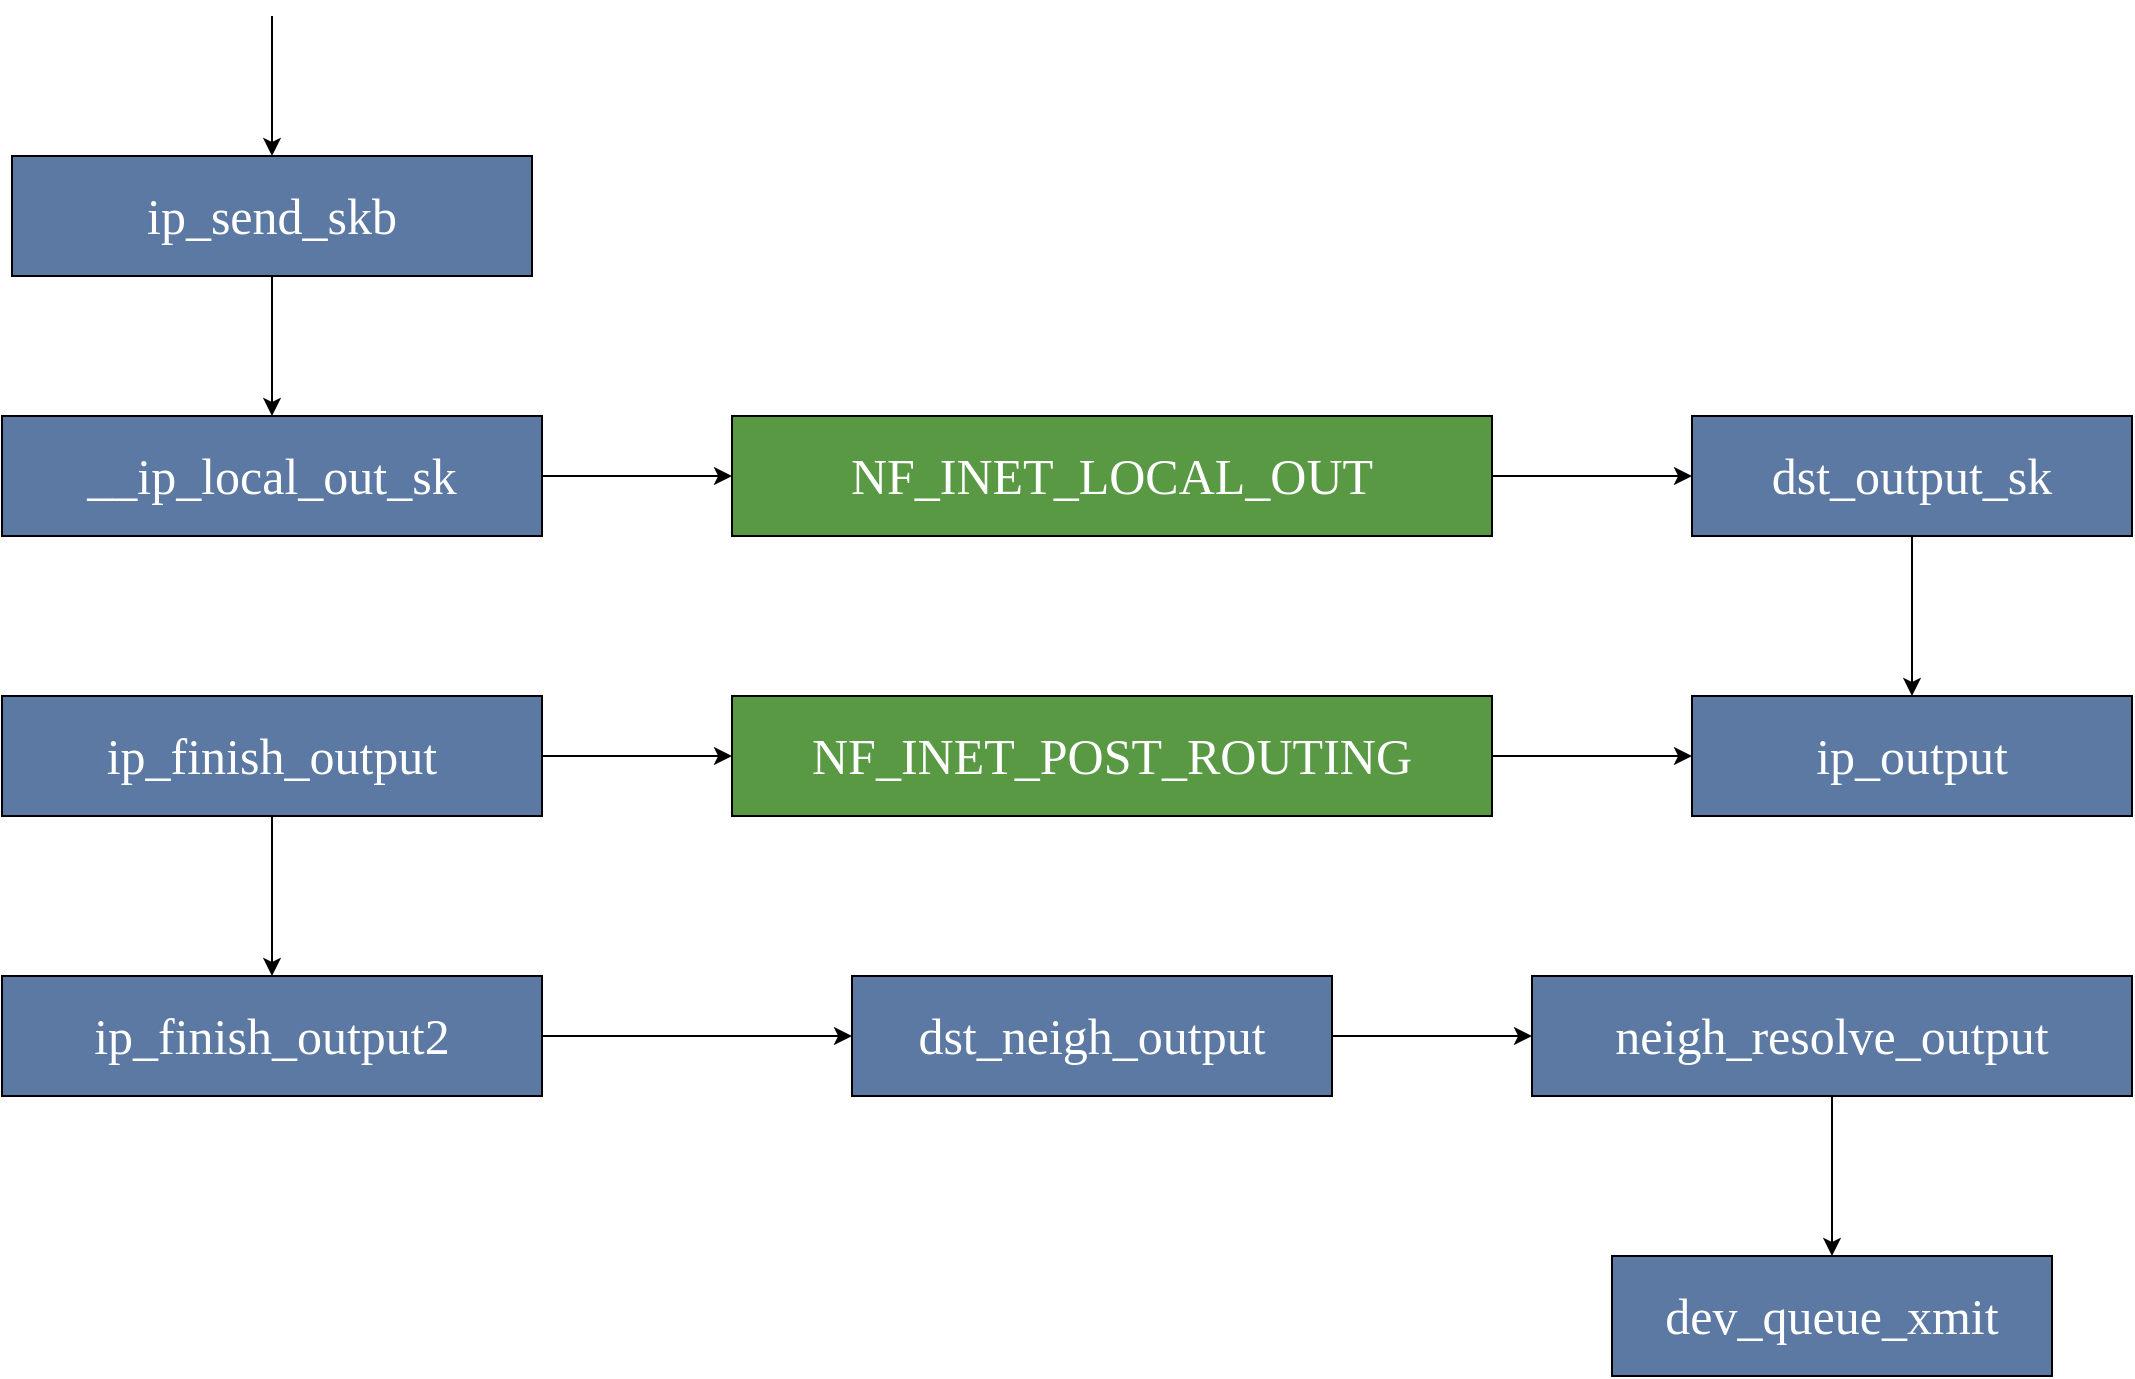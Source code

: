 <mxfile version="16.0.2" type="device"><diagram id="yWJT3xaLG5thm1ayBOf1" name="第 1 页"><mxGraphModel dx="925" dy="666" grid="1" gridSize="10" guides="1" tooltips="1" connect="1" arrows="1" fold="1" page="1" pageScale="1" pageWidth="827" pageHeight="1169" math="0" shadow="0"><root><mxCell id="0"/><mxCell id="1" parent="0"/><mxCell id="dUzSGdyZLnFlvQSKJ-lo-3" value="" style="edgeStyle=orthogonalEdgeStyle;rounded=0;orthogonalLoop=1;jettySize=auto;html=1;fontFamily=Comic Sans MS;fontSize=25;fontColor=#FFFFFF;" parent="1" source="dUzSGdyZLnFlvQSKJ-lo-1" target="dUzSGdyZLnFlvQSKJ-lo-2" edge="1"><mxGeometry relative="1" as="geometry"/></mxCell><mxCell id="dUzSGdyZLnFlvQSKJ-lo-1" value="ip_send_skb" style="whiteSpace=wrap;html=1;fillColor=#5C79A3;fontColor=#FFFFFF;fontFamily=Comic Sans MS;fontSize=25;" parent="1" vertex="1"><mxGeometry x="30" y="240" width="260" height="60" as="geometry"/></mxCell><mxCell id="dUzSGdyZLnFlvQSKJ-lo-5" value="" style="edgeStyle=orthogonalEdgeStyle;rounded=0;orthogonalLoop=1;jettySize=auto;html=1;fontFamily=Comic Sans MS;fontSize=25;fontColor=#FFFFFF;" parent="1" source="dUzSGdyZLnFlvQSKJ-lo-2" target="dUzSGdyZLnFlvQSKJ-lo-4" edge="1"><mxGeometry relative="1" as="geometry"/></mxCell><mxCell id="dUzSGdyZLnFlvQSKJ-lo-2" value="__ip_local_out_sk" style="whiteSpace=wrap;html=1;fontFamily=Comic Sans MS;fontSize=25;fontColor=#FFFFFF;fillColor=#5C79A3;" parent="1" vertex="1"><mxGeometry x="25" y="370" width="270" height="60" as="geometry"/></mxCell><mxCell id="dUzSGdyZLnFlvQSKJ-lo-7" value="" style="edgeStyle=orthogonalEdgeStyle;rounded=0;orthogonalLoop=1;jettySize=auto;html=1;fontFamily=Comic Sans MS;fontSize=25;fontColor=#FFFFFF;" parent="1" source="dUzSGdyZLnFlvQSKJ-lo-4" target="dUzSGdyZLnFlvQSKJ-lo-6" edge="1"><mxGeometry relative="1" as="geometry"/></mxCell><mxCell id="dUzSGdyZLnFlvQSKJ-lo-4" value="NF_INET_LOCAL_OUT" style="whiteSpace=wrap;html=1;fontFamily=Comic Sans MS;fontSize=25;fontColor=#FFFFFF;fillColor=#599944;" parent="1" vertex="1"><mxGeometry x="390" y="370" width="380" height="60" as="geometry"/></mxCell><mxCell id="dUzSGdyZLnFlvQSKJ-lo-14" value="" style="edgeStyle=orthogonalEdgeStyle;rounded=0;orthogonalLoop=1;jettySize=auto;html=1;fontFamily=Comic Sans MS;fontSize=25;fontColor=#FFFFFF;" parent="1" source="dUzSGdyZLnFlvQSKJ-lo-6" target="dUzSGdyZLnFlvQSKJ-lo-12" edge="1"><mxGeometry relative="1" as="geometry"/></mxCell><mxCell id="dUzSGdyZLnFlvQSKJ-lo-6" value="dst_output_sk" style="whiteSpace=wrap;html=1;fontFamily=Comic Sans MS;fontSize=25;fontColor=#FFFFFF;fillColor=#5C79A3;" parent="1" vertex="1"><mxGeometry x="870" y="370" width="220" height="60" as="geometry"/></mxCell><mxCell id="dUzSGdyZLnFlvQSKJ-lo-11" value="" style="edgeStyle=orthogonalEdgeStyle;rounded=0;orthogonalLoop=1;jettySize=auto;html=1;fontFamily=Comic Sans MS;fontSize=25;fontColor=#FFFFFF;" parent="1" source="dUzSGdyZLnFlvQSKJ-lo-8" target="dUzSGdyZLnFlvQSKJ-lo-10" edge="1"><mxGeometry relative="1" as="geometry"/></mxCell><mxCell id="dUzSGdyZLnFlvQSKJ-lo-16" value="" style="edgeStyle=orthogonalEdgeStyle;rounded=0;orthogonalLoop=1;jettySize=auto;html=1;fontFamily=Comic Sans MS;fontSize=25;fontColor=#FFFFFF;" parent="1" source="dUzSGdyZLnFlvQSKJ-lo-8" edge="1"><mxGeometry relative="1" as="geometry"><mxPoint x="160" y="650" as="targetPoint"/></mxGeometry></mxCell><mxCell id="dUzSGdyZLnFlvQSKJ-lo-8" value="ip_finish_output" style="whiteSpace=wrap;html=1;fontFamily=Comic Sans MS;fontSize=25;fontColor=#FFFFFF;fillColor=#5C79A3;" parent="1" vertex="1"><mxGeometry x="25" y="510" width="270" height="60" as="geometry"/></mxCell><mxCell id="dUzSGdyZLnFlvQSKJ-lo-13" value="" style="edgeStyle=orthogonalEdgeStyle;rounded=0;orthogonalLoop=1;jettySize=auto;html=1;fontFamily=Comic Sans MS;fontSize=25;fontColor=#FFFFFF;" parent="1" source="dUzSGdyZLnFlvQSKJ-lo-10" target="dUzSGdyZLnFlvQSKJ-lo-12" edge="1"><mxGeometry relative="1" as="geometry"/></mxCell><mxCell id="dUzSGdyZLnFlvQSKJ-lo-10" value="NF_INET_POST_ROUTING" style="whiteSpace=wrap;html=1;fontFamily=Comic Sans MS;fontSize=25;fontColor=#FFFFFF;fillColor=#599944;" parent="1" vertex="1"><mxGeometry x="390" y="510" width="380" height="60" as="geometry"/></mxCell><mxCell id="dUzSGdyZLnFlvQSKJ-lo-12" value="ip_output" style="whiteSpace=wrap;html=1;fontFamily=Comic Sans MS;fontSize=25;fontColor=#FFFFFF;fillColor=#5C79A3;" parent="1" vertex="1"><mxGeometry x="870" y="510" width="220" height="60" as="geometry"/></mxCell><mxCell id="dUzSGdyZLnFlvQSKJ-lo-19" value="" style="edgeStyle=orthogonalEdgeStyle;rounded=0;orthogonalLoop=1;jettySize=auto;html=1;fontFamily=Comic Sans MS;fontSize=25;fontColor=#FFFFFF;" parent="1" source="dUzSGdyZLnFlvQSKJ-lo-17" target="dUzSGdyZLnFlvQSKJ-lo-18" edge="1"><mxGeometry relative="1" as="geometry"/></mxCell><mxCell id="dUzSGdyZLnFlvQSKJ-lo-17" value="ip_finish_output2" style="whiteSpace=wrap;html=1;fontFamily=Comic Sans MS;fontSize=25;fontColor=#FFFFFF;fillColor=#5C79A3;" parent="1" vertex="1"><mxGeometry x="25" y="650" width="270" height="60" as="geometry"/></mxCell><mxCell id="dUzSGdyZLnFlvQSKJ-lo-21" value="" style="edgeStyle=orthogonalEdgeStyle;rounded=0;orthogonalLoop=1;jettySize=auto;html=1;fontFamily=Comic Sans MS;fontSize=25;fontColor=#FFFFFF;" parent="1" source="dUzSGdyZLnFlvQSKJ-lo-18" target="dUzSGdyZLnFlvQSKJ-lo-20" edge="1"><mxGeometry relative="1" as="geometry"/></mxCell><mxCell id="dUzSGdyZLnFlvQSKJ-lo-18" value="dst_neigh_output" style="whiteSpace=wrap;html=1;fontFamily=Comic Sans MS;fontSize=25;fontColor=#FFFFFF;fillColor=#5C79A3;" parent="1" vertex="1"><mxGeometry x="450" y="650" width="240" height="60" as="geometry"/></mxCell><mxCell id="dUzSGdyZLnFlvQSKJ-lo-25" value="" style="edgeStyle=orthogonalEdgeStyle;rounded=0;orthogonalLoop=1;jettySize=auto;html=1;fontFamily=Comic Sans MS;fontSize=25;fontColor=#FFFFFF;" parent="1" source="dUzSGdyZLnFlvQSKJ-lo-20" target="dUzSGdyZLnFlvQSKJ-lo-24" edge="1"><mxGeometry relative="1" as="geometry"/></mxCell><mxCell id="dUzSGdyZLnFlvQSKJ-lo-20" value="neigh_resolve_output" style="whiteSpace=wrap;html=1;fontFamily=Comic Sans MS;fontSize=25;fontColor=#FFFFFF;fillColor=#5C79A3;" parent="1" vertex="1"><mxGeometry x="790" y="650" width="300" height="60" as="geometry"/></mxCell><mxCell id="dUzSGdyZLnFlvQSKJ-lo-24" value="dev_queue_xmit" style="whiteSpace=wrap;html=1;fontFamily=Comic Sans MS;fontSize=25;fontColor=#FFFFFF;fillColor=#5C79A3;" parent="1" vertex="1"><mxGeometry x="830" y="790" width="220" height="60" as="geometry"/></mxCell><mxCell id="hGhgOCnLpA-TOgXPf9is-1" value="" style="endArrow=classic;html=1;rounded=0;entryX=0.5;entryY=0;entryDx=0;entryDy=0;" edge="1" parent="1" target="dUzSGdyZLnFlvQSKJ-lo-1"><mxGeometry width="50" height="50" relative="1" as="geometry"><mxPoint x="160" y="170" as="sourcePoint"/><mxPoint x="200" y="20" as="targetPoint"/></mxGeometry></mxCell></root></mxGraphModel></diagram></mxfile>